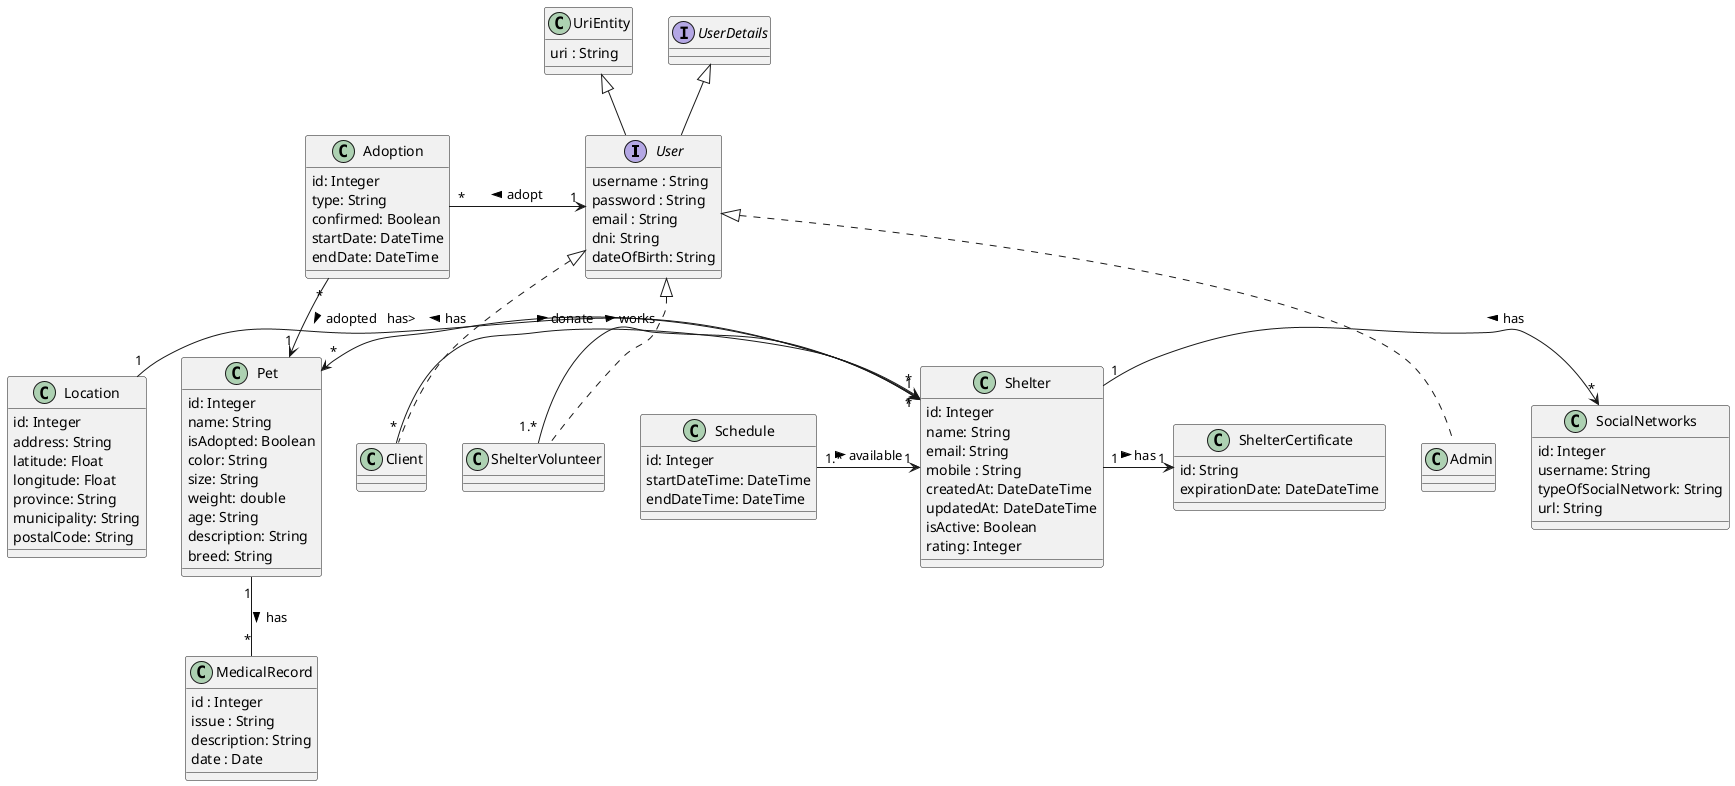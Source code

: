 @startuml
interface User extends UriEntity implements UserDetails {
  username : String
  password : String
  email : String
  dni: String
  dateOfBirth: String
}
class Client implements User{

}
class Admin implements User{

}
class ShelterVolunteer implements User{

}

class UriEntity {
  uri : String
}

class Pet {
  id: Integer
  name: String
  isAdopted: Boolean
  color: String
  size: String
  weight: double
  age: String
  description: String
  breed: String

}

class Shelter {
  id: Integer
  name: String
  email: String
  mobile : String
  createdAt: DateDateTime
  updatedAt: DateDateTime
  isActive: Boolean
  rating: Integer

}

class Location {
 id: Integer
 address: String
 latitude: Float
 longitude: Float
 province: String
 municipality: String
 postalCode: String
}

class ShelterCertificate {
  id: String
  expirationDate: DateDateTime
}

class SocialNetworks {
  id: Integer
  username: String
  typeOfSocialNetwork: String
  url: String
}

class Schedule {
    id: Integer
    startDateTime: DateTime
    endDateTime: DateTime
}

class Adoption{
    id: Integer
    type: String
    confirmed: Boolean
    startDate: DateTime
    endDate: DateTime
}



class MedicalRecord {
    id : Integer
    issue : String
    description: String
    date : Date
}


Pet "1" -- "*" MedicalRecord : has >


Location "1" -> "1" Shelter : has>

Shelter "1" -> "*" SocialNetworks : < has
Shelter "1" -> "*" Pet : has >
Shelter "1" -> "1" ShelterCertificate : has >
Schedule "1.*" -> "1" Shelter :available >
Client "*" -> "*" Shelter : donate >
Adoption "*" -> "1" Pet :adopted >
Adoption "*" -> "1" User :adopt <
ShelterVolunteer "1.*" -> "*" Shelter : works >
@enduml